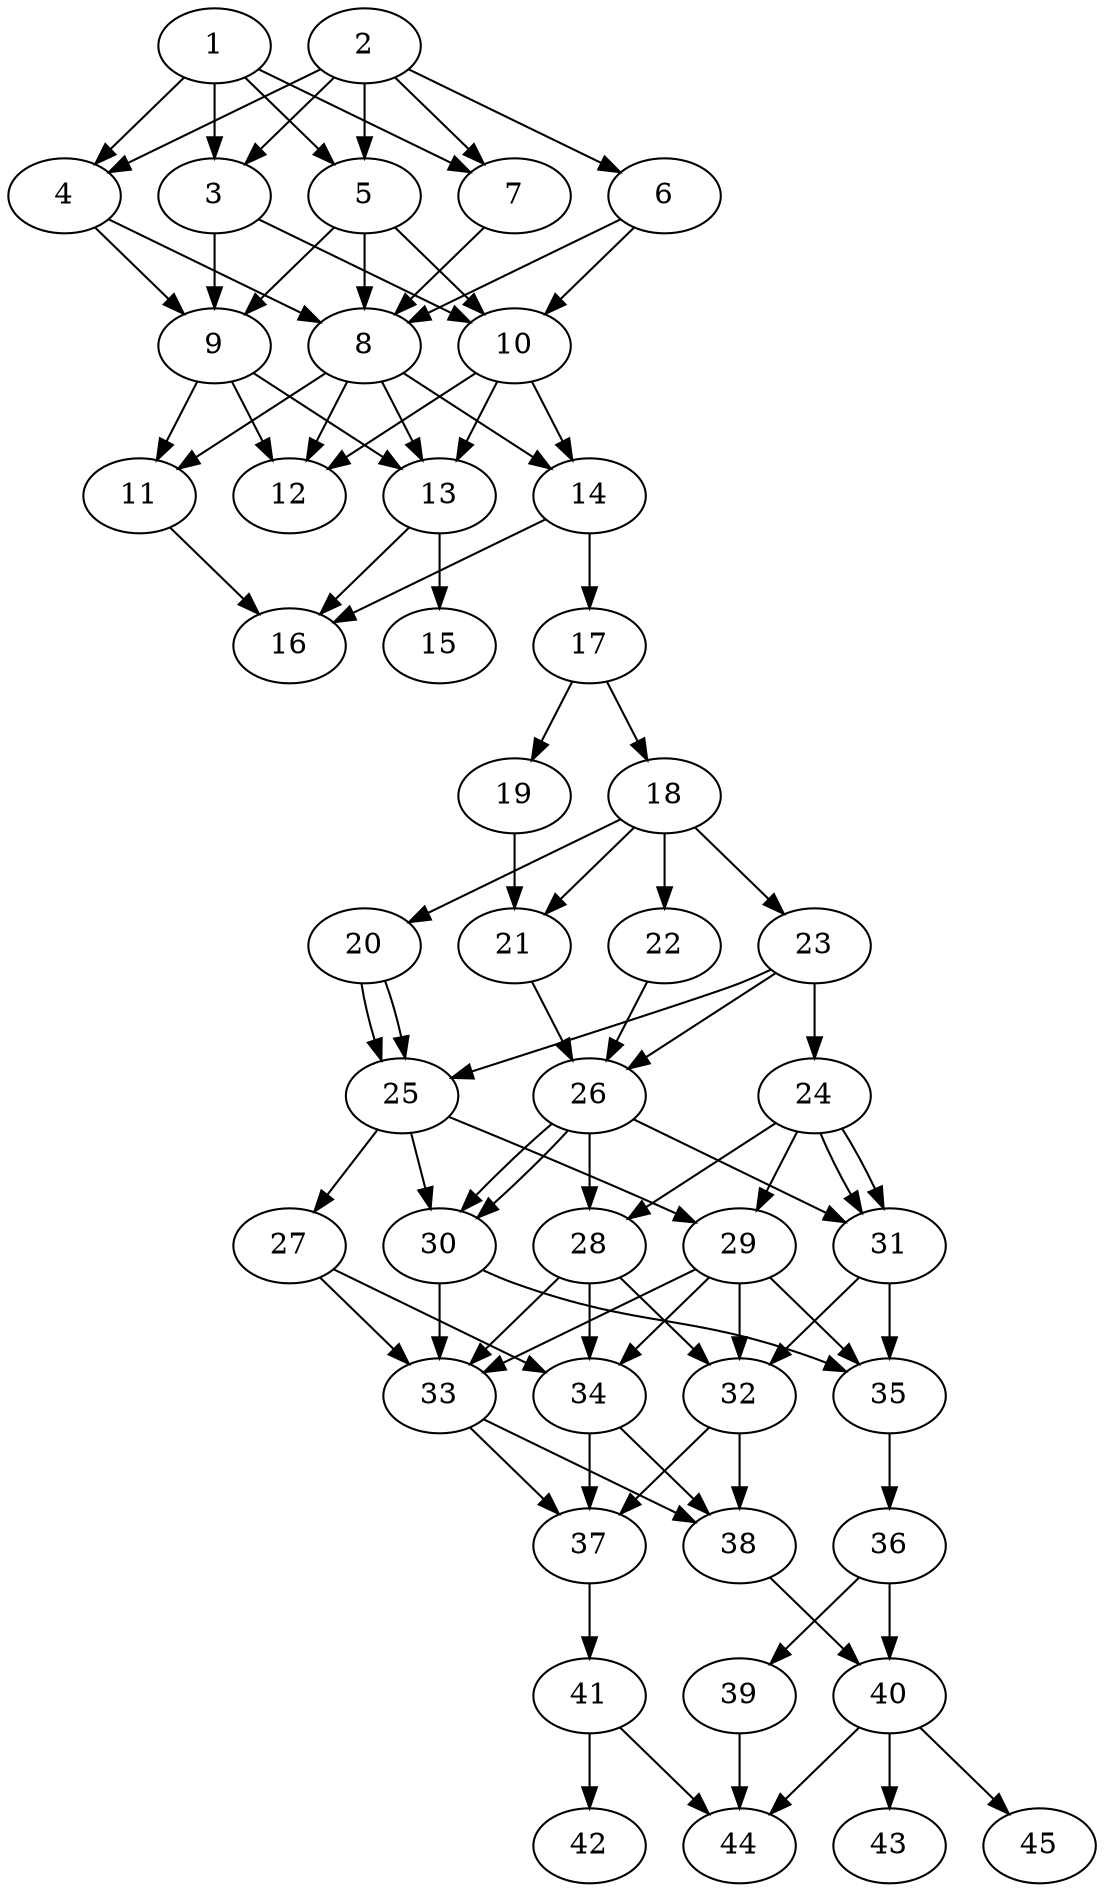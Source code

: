// DAG automatically generated by daggen at Tue Aug  6 16:31:44 2019
// ./daggen --dot -n 45 --ccr 0.3 --fat 0.4 --regular 0.5 --density 0.8 --mindata 5242880 --maxdata 52428800 
digraph G {
  1 [size="168550400", alpha="0.19", expect_size="50565120"] 
  1 -> 3 [size ="50565120"]
  1 -> 4 [size ="50565120"]
  1 -> 5 [size ="50565120"]
  1 -> 7 [size ="50565120"]
  2 [size="170171733", alpha="0.08", expect_size="51051520"] 
  2 -> 3 [size ="51051520"]
  2 -> 4 [size ="51051520"]
  2 -> 5 [size ="51051520"]
  2 -> 6 [size ="51051520"]
  2 -> 7 [size ="51051520"]
  3 [size="28986027", alpha="0.13", expect_size="8695808"] 
  3 -> 9 [size ="8695808"]
  3 -> 10 [size ="8695808"]
  4 [size="163099307", alpha="0.07", expect_size="48929792"] 
  4 -> 8 [size ="48929792"]
  4 -> 9 [size ="48929792"]
  5 [size="159371947", alpha="0.18", expect_size="47811584"] 
  5 -> 8 [size ="47811584"]
  5 -> 9 [size ="47811584"]
  5 -> 10 [size ="47811584"]
  6 [size="123176960", alpha="0.16", expect_size="36953088"] 
  6 -> 8 [size ="36953088"]
  6 -> 10 [size ="36953088"]
  7 [size="148647253", alpha="0.05", expect_size="44594176"] 
  7 -> 8 [size ="44594176"]
  8 [size="81131520", alpha="0.08", expect_size="24339456"] 
  8 -> 11 [size ="24339456"]
  8 -> 12 [size ="24339456"]
  8 -> 13 [size ="24339456"]
  8 -> 14 [size ="24339456"]
  9 [size="25251840", alpha="0.05", expect_size="7575552"] 
  9 -> 11 [size ="7575552"]
  9 -> 12 [size ="7575552"]
  9 -> 13 [size ="7575552"]
  10 [size="126552747", alpha="0.12", expect_size="37965824"] 
  10 -> 12 [size ="37965824"]
  10 -> 13 [size ="37965824"]
  10 -> 14 [size ="37965824"]
  11 [size="65252693", alpha="0.12", expect_size="19575808"] 
  11 -> 16 [size ="19575808"]
  12 [size="61265920", alpha="0.03", expect_size="18379776"] 
  13 [size="127798613", alpha="0.09", expect_size="38339584"] 
  13 -> 15 [size ="38339584"]
  13 -> 16 [size ="38339584"]
  14 [size="70010880", alpha="0.15", expect_size="21003264"] 
  14 -> 16 [size ="21003264"]
  14 -> 17 [size ="21003264"]
  15 [size="125644800", alpha="0.00", expect_size="37693440"] 
  16 [size="112411307", alpha="0.16", expect_size="33723392"] 
  17 [size="77414400", alpha="0.06", expect_size="23224320"] 
  17 -> 18 [size ="23224320"]
  17 -> 19 [size ="23224320"]
  18 [size="119876267", alpha="0.04", expect_size="35962880"] 
  18 -> 20 [size ="35962880"]
  18 -> 21 [size ="35962880"]
  18 -> 22 [size ="35962880"]
  18 -> 23 [size ="35962880"]
  19 [size="27934720", alpha="0.08", expect_size="8380416"] 
  19 -> 21 [size ="8380416"]
  20 [size="64972800", alpha="0.02", expect_size="19491840"] 
  20 -> 25 [size ="19491840"]
  20 -> 25 [size ="19491840"]
  21 [size="156480853", alpha="0.14", expect_size="46944256"] 
  21 -> 26 [size ="46944256"]
  22 [size="92497920", alpha="0.07", expect_size="27749376"] 
  22 -> 26 [size ="27749376"]
  23 [size="115002027", alpha="0.00", expect_size="34500608"] 
  23 -> 24 [size ="34500608"]
  23 -> 25 [size ="34500608"]
  23 -> 26 [size ="34500608"]
  24 [size="29255680", alpha="0.12", expect_size="8776704"] 
  24 -> 28 [size ="8776704"]
  24 -> 29 [size ="8776704"]
  24 -> 31 [size ="8776704"]
  24 -> 31 [size ="8776704"]
  25 [size="147452587", alpha="0.02", expect_size="44235776"] 
  25 -> 27 [size ="44235776"]
  25 -> 29 [size ="44235776"]
  25 -> 30 [size ="44235776"]
  26 [size="149524480", alpha="0.06", expect_size="44857344"] 
  26 -> 28 [size ="44857344"]
  26 -> 30 [size ="44857344"]
  26 -> 30 [size ="44857344"]
  26 -> 31 [size ="44857344"]
  27 [size="115875840", alpha="0.06", expect_size="34762752"] 
  27 -> 33 [size ="34762752"]
  27 -> 34 [size ="34762752"]
  28 [size="166027947", alpha="0.14", expect_size="49808384"] 
  28 -> 32 [size ="49808384"]
  28 -> 33 [size ="49808384"]
  28 -> 34 [size ="49808384"]
  29 [size="39656107", alpha="0.04", expect_size="11896832"] 
  29 -> 32 [size ="11896832"]
  29 -> 33 [size ="11896832"]
  29 -> 34 [size ="11896832"]
  29 -> 35 [size ="11896832"]
  30 [size="105202347", alpha="0.07", expect_size="31560704"] 
  30 -> 33 [size ="31560704"]
  30 -> 35 [size ="31560704"]
  31 [size="119377920", alpha="0.16", expect_size="35813376"] 
  31 -> 32 [size ="35813376"]
  31 -> 35 [size ="35813376"]
  32 [size="75977387", alpha="0.11", expect_size="22793216"] 
  32 -> 37 [size ="22793216"]
  32 -> 38 [size ="22793216"]
  33 [size="127696213", alpha="0.20", expect_size="38308864"] 
  33 -> 37 [size ="38308864"]
  33 -> 38 [size ="38308864"]
  34 [size="128757760", alpha="0.15", expect_size="38627328"] 
  34 -> 37 [size ="38627328"]
  34 -> 38 [size ="38627328"]
  35 [size="67505493", alpha="0.05", expect_size="20251648"] 
  35 -> 36 [size ="20251648"]
  36 [size="85831680", alpha="0.06", expect_size="25749504"] 
  36 -> 39 [size ="25749504"]
  36 -> 40 [size ="25749504"]
  37 [size="132150613", alpha="0.15", expect_size="39645184"] 
  37 -> 41 [size ="39645184"]
  38 [size="23070720", alpha="0.17", expect_size="6921216"] 
  38 -> 40 [size ="6921216"]
  39 [size="136813227", alpha="0.01", expect_size="41043968"] 
  39 -> 44 [size ="41043968"]
  40 [size="166591147", alpha="0.10", expect_size="49977344"] 
  40 -> 43 [size ="49977344"]
  40 -> 44 [size ="49977344"]
  40 -> 45 [size ="49977344"]
  41 [size="64191147", alpha="0.17", expect_size="19257344"] 
  41 -> 42 [size ="19257344"]
  41 -> 44 [size ="19257344"]
  42 [size="34676053", alpha="0.14", expect_size="10402816"] 
  43 [size="121838933", alpha="0.03", expect_size="36551680"] 
  44 [size="121432747", alpha="0.13", expect_size="36429824"] 
  45 [size="85992107", alpha="0.00", expect_size="25797632"] 
}
